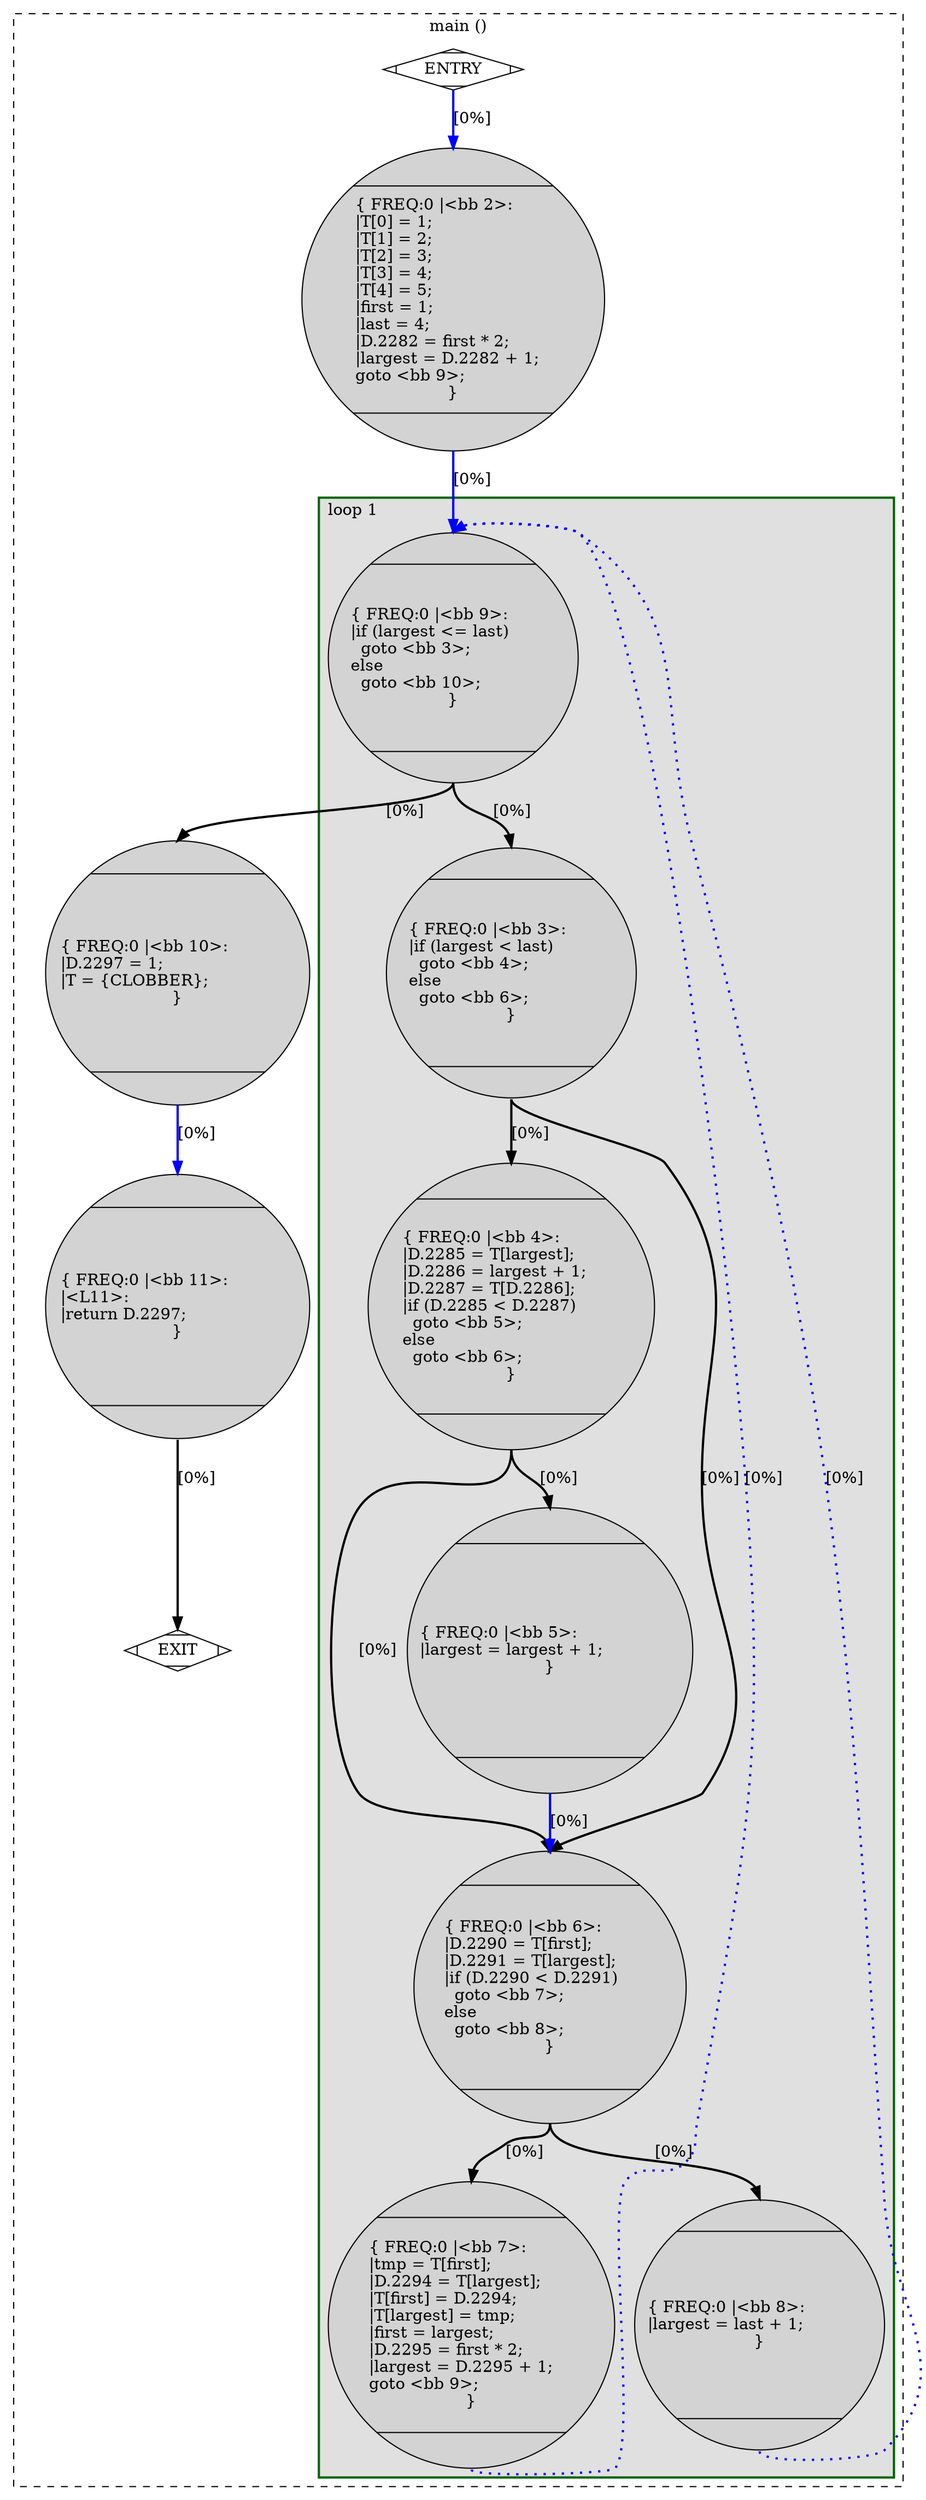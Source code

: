 digraph "code.c.011t.cfg" {
overlap=false;
subgraph "cluster_main" {
	style="dashed";
	color="black";
	label="main ()";
	subgraph cluster_14_1 {
	style="filled";
	color="darkgreen";
	fillcolor="grey88";
	label="loop 1";
	labeljust=l;
	penwidth=2;
	fn_14_basic_block_9 [shape=Mcircle,style=filled,fillcolor=lightgrey,label="{ FREQ:0 |\<bb\ 9\>:\l\
|if\ (largest\ \<=\ last)\l\
\ \ goto\ \<bb\ 3\>;\l\
else\l\
\ \ goto\ \<bb\ 10\>;\l\
}"];

	fn_14_basic_block_3 [shape=Mcircle,style=filled,fillcolor=lightgrey,label="{ FREQ:0 |\<bb\ 3\>:\l\
|if\ (largest\ \<\ last)\l\
\ \ goto\ \<bb\ 4\>;\l\
else\l\
\ \ goto\ \<bb\ 6\>;\l\
}"];

	fn_14_basic_block_4 [shape=Mcircle,style=filled,fillcolor=lightgrey,label="{ FREQ:0 |\<bb\ 4\>:\l\
|D.2285\ =\ T[largest];\l\
|D.2286\ =\ largest\ +\ 1;\l\
|D.2287\ =\ T[D.2286];\l\
|if\ (D.2285\ \<\ D.2287)\l\
\ \ goto\ \<bb\ 5\>;\l\
else\l\
\ \ goto\ \<bb\ 6\>;\l\
}"];

	fn_14_basic_block_6 [shape=Mcircle,style=filled,fillcolor=lightgrey,label="{ FREQ:0 |\<bb\ 6\>:\l\
|D.2290\ =\ T[first];\l\
|D.2291\ =\ T[largest];\l\
|if\ (D.2290\ \<\ D.2291)\l\
\ \ goto\ \<bb\ 7\>;\l\
else\l\
\ \ goto\ \<bb\ 8\>;\l\
}"];

	fn_14_basic_block_5 [shape=Mcircle,style=filled,fillcolor=lightgrey,label="{ FREQ:0 |\<bb\ 5\>:\l\
|largest\ =\ largest\ +\ 1;\l\
}"];

	fn_14_basic_block_7 [shape=Mcircle,style=filled,fillcolor=lightgrey,label="{ FREQ:0 |\<bb\ 7\>:\l\
|tmp\ =\ T[first];\l\
|D.2294\ =\ T[largest];\l\
|T[first]\ =\ D.2294;\l\
|T[largest]\ =\ tmp;\l\
|first\ =\ largest;\l\
|D.2295\ =\ first\ *\ 2;\l\
|largest\ =\ D.2295\ +\ 1;\l\
goto\ \<bb\ 9\>;\l\
}"];

	fn_14_basic_block_8 [shape=Mcircle,style=filled,fillcolor=lightgrey,label="{ FREQ:0 |\<bb\ 8\>:\l\
|largest\ =\ last\ +\ 1;\l\
}"];

	}
	fn_14_basic_block_0 [shape=Mdiamond,style=filled,fillcolor=white,label="ENTRY"];

	fn_14_basic_block_1 [shape=Mdiamond,style=filled,fillcolor=white,label="EXIT"];

	fn_14_basic_block_2 [shape=Mcircle,style=filled,fillcolor=lightgrey,label="{ FREQ:0 |\<bb\ 2\>:\l\
|T[0]\ =\ 1;\l\
|T[1]\ =\ 2;\l\
|T[2]\ =\ 3;\l\
|T[3]\ =\ 4;\l\
|T[4]\ =\ 5;\l\
|first\ =\ 1;\l\
|last\ =\ 4;\l\
|D.2282\ =\ first\ *\ 2;\l\
|largest\ =\ D.2282\ +\ 1;\l\
goto\ \<bb\ 9\>;\l\
}"];

	fn_14_basic_block_10 [shape=Mcircle,style=filled,fillcolor=lightgrey,label="{ FREQ:0 |\<bb\ 10\>:\l\
|D.2297\ =\ 1;\l\
|T\ =\ \{CLOBBER\};\l\
}"];

	fn_14_basic_block_11 [shape=Mcircle,style=filled,fillcolor=lightgrey,label="{ FREQ:0 |\<bb\ 11\>:\l\
|\<L11\>:\l\
|return\ D.2297;\l\
}"];

	fn_14_basic_block_0:s -> fn_14_basic_block_2:n [style="solid,bold",color=blue,weight=100,constraint=true, label="[0%]"];
	fn_14_basic_block_2:s -> fn_14_basic_block_9:n [style="solid,bold",color=blue,weight=100,constraint=true, label="[0%]"];
	fn_14_basic_block_3:s -> fn_14_basic_block_4:n [style="solid,bold",color=black,weight=10,constraint=true, label="[0%]"];
	fn_14_basic_block_3:s -> fn_14_basic_block_6:n [style="solid,bold",color=black,weight=10,constraint=true, label="[0%]"];
	fn_14_basic_block_4:s -> fn_14_basic_block_5:n [style="solid,bold",color=black,weight=10,constraint=true, label="[0%]"];
	fn_14_basic_block_4:s -> fn_14_basic_block_6:n [style="solid,bold",color=black,weight=10,constraint=true, label="[0%]"];
	fn_14_basic_block_5:s -> fn_14_basic_block_6:n [style="solid,bold",color=blue,weight=100,constraint=true, label="[0%]"];
	fn_14_basic_block_6:s -> fn_14_basic_block_7:n [style="solid,bold",color=black,weight=10,constraint=true, label="[0%]"];
	fn_14_basic_block_6:s -> fn_14_basic_block_8:n [style="solid,bold",color=black,weight=10,constraint=true, label="[0%]"];
	fn_14_basic_block_7:s -> fn_14_basic_block_9:n [style="dotted,bold",color=blue,weight=10,constraint=false, label="[0%]"];
	fn_14_basic_block_8:s -> fn_14_basic_block_9:n [style="dotted,bold",color=blue,weight=10,constraint=false, label="[0%]"];
	fn_14_basic_block_9:s -> fn_14_basic_block_3:n [style="solid,bold",color=black,weight=10,constraint=true, label="[0%]"];
	fn_14_basic_block_9:s -> fn_14_basic_block_10:n [style="solid,bold",color=black,weight=10,constraint=true, label="[0%]"];
	fn_14_basic_block_10:s -> fn_14_basic_block_11:n [style="solid,bold",color=blue,weight=100,constraint=true, label="[0%]"];
	fn_14_basic_block_11:s -> fn_14_basic_block_1:n [style="solid,bold",color=black,weight=10,constraint=true, label="[0%]"];
	fn_14_basic_block_0:s -> fn_14_basic_block_1:n [style="invis",constraint=true];
}
}

